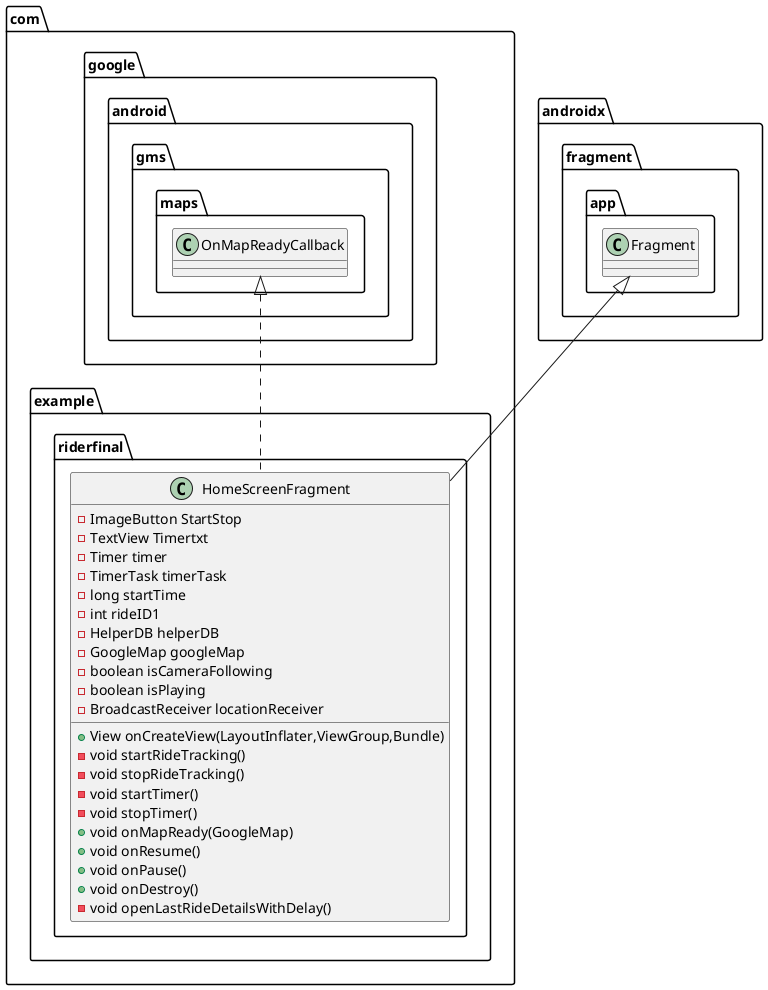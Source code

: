 @startuml
class com.example.riderfinal.HomeScreenFragment {
- ImageButton StartStop
- TextView Timertxt
- Timer timer
- TimerTask timerTask
- long startTime
- int rideID1
- HelperDB helperDB
- GoogleMap googleMap
- boolean isCameraFollowing
- boolean isPlaying
- BroadcastReceiver locationReceiver
+ View onCreateView(LayoutInflater,ViewGroup,Bundle)
- void startRideTracking()
- void stopRideTracking()
- void startTimer()
- void stopTimer()
+ void onMapReady(GoogleMap)
+ void onResume()
+ void onPause()
+ void onDestroy()
- void openLastRideDetailsWithDelay()
}




com.google.android.gms.maps.OnMapReadyCallback <|.. com.example.riderfinal.HomeScreenFragment
androidx.fragment.app.Fragment <|-- com.example.riderfinal.HomeScreenFragment
@enduml